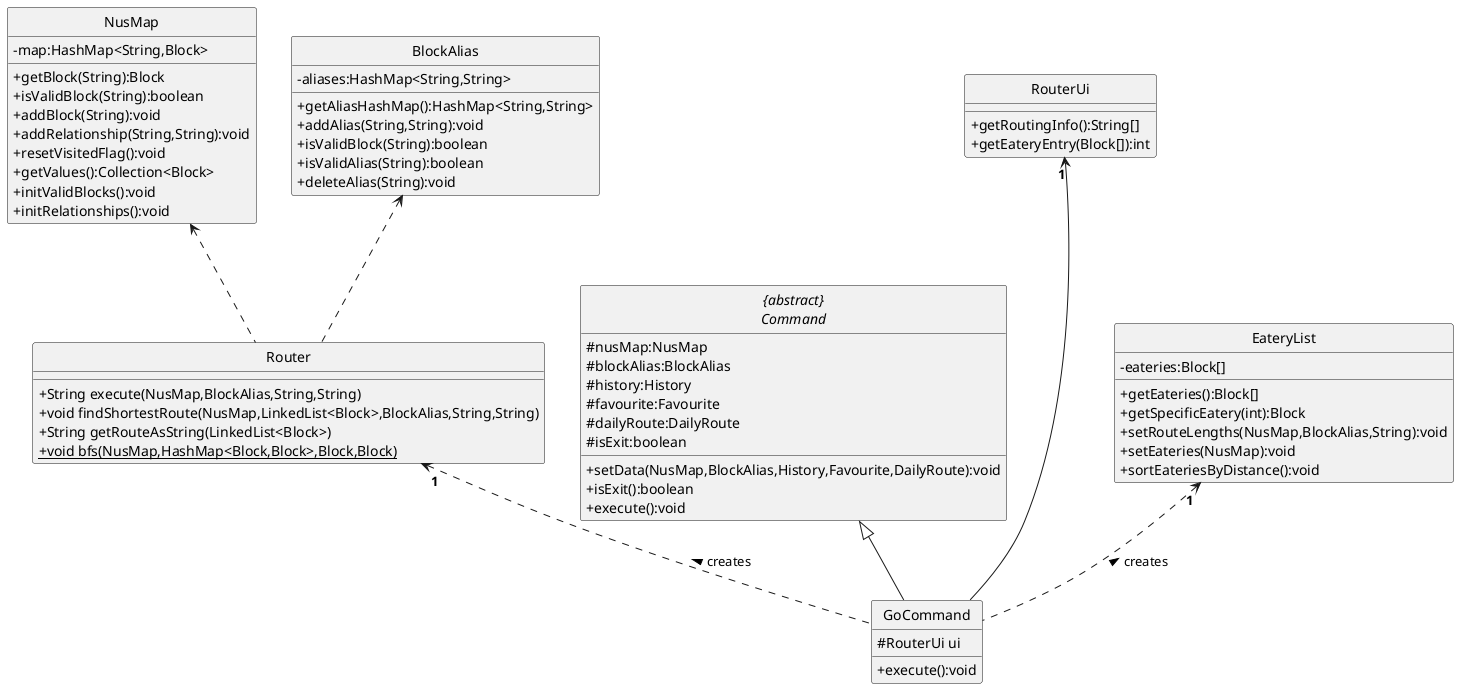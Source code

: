 @startuml
'https://plantuml.com/class-diagram

hide circle
skinparam classAttributeIconSize 0


class GoCommand {
# RouterUi ui
+ execute():void
}

class NusMap {
- map:HashMap<String,Block>
+ getBlock(String):Block
+ isValidBlock(String):boolean
+ addBlock(String):void
+ addRelationship(String,String):void
+ resetVisitedFlag():void
+ getValues():Collection<Block>
+ initValidBlocks():void
+ initRelationships():void
}

class BlockAlias {
- aliases:HashMap<String,String>
+ getAliasHashMap():HashMap<String,String>
+ addAlias(String,String):void
+ isValidBlock(String):boolean
+ isValidAlias(String):boolean
+ deleteAlias(String):void
}

class Router {
+ String execute(NusMap,BlockAlias,String,String)
+ void findShortestRoute(NusMap,LinkedList<Block>,BlockAlias,String,String)
+ String getRouteAsString(LinkedList<Block>)
+ {static} void bfs(NusMap,HashMap<Block,Block>,Block,Block)
}


abstract class "{abstract}\nCommand" {
# nusMap:NusMap
# blockAlias:BlockAlias
# history:History
# favourite:Favourite
# dailyRoute:DailyRoute
# isExit:boolean
+ setData(NusMap,BlockAlias,History,Favourite,DailyRoute):void
+ isExit():boolean
+ execute():void
}

class RouterUi {
+ getRoutingInfo():String[]
+ getEateryEntry(Block[]):int
}

class EateryList {
- eateries:Block[]
+ getEateries():Block[]
+ getSpecificEatery(int):Block
+ setRouteLengths(NusMap,BlockAlias,String):void
+ setEateries(NusMap):void
+ sortEateriesByDistance():void
}

"{abstract}\nCommand" <|-- GoCommand
Router "**1**" <.. GoCommand : creates <
EateryList "**1**" <.. GoCommand : creates <
NusMap <.. Router
BlockAlias <.. Router
RouterUi "**1**" <---GoCommand


@enduml